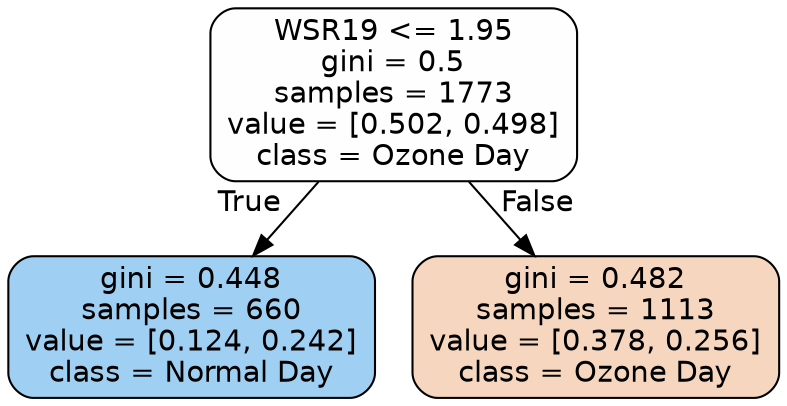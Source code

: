 digraph Tree {
node [shape=box, style="filled, rounded", color="black", fontname=helvetica] ;
edge [fontname=helvetica] ;
0 [label="WSR19 <= 1.95\ngini = 0.5\nsamples = 1773\nvalue = [0.502, 0.498]\nclass = Ozone Day", fillcolor="#fffefe"] ;
1 [label="gini = 0.448\nsamples = 660\nvalue = [0.124, 0.242]\nclass = Normal Day", fillcolor="#9fcff2"] ;
0 -> 1 [labeldistance=2.5, labelangle=45, headlabel="True"] ;
2 [label="gini = 0.482\nsamples = 1113\nvalue = [0.378, 0.256]\nclass = Ozone Day", fillcolor="#f7d6bf"] ;
0 -> 2 [labeldistance=2.5, labelangle=-45, headlabel="False"] ;
}